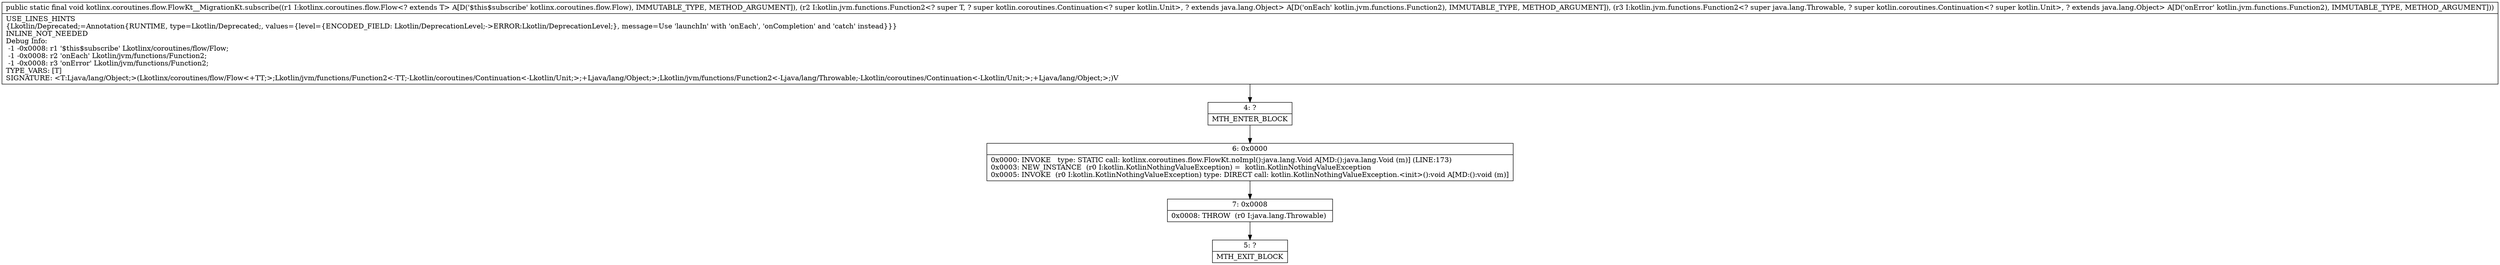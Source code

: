 digraph "CFG forkotlinx.coroutines.flow.FlowKt__MigrationKt.subscribe(Lkotlinx\/coroutines\/flow\/Flow;Lkotlin\/jvm\/functions\/Function2;Lkotlin\/jvm\/functions\/Function2;)V" {
Node_4 [shape=record,label="{4\:\ ?|MTH_ENTER_BLOCK\l}"];
Node_6 [shape=record,label="{6\:\ 0x0000|0x0000: INVOKE   type: STATIC call: kotlinx.coroutines.flow.FlowKt.noImpl():java.lang.Void A[MD:():java.lang.Void (m)] (LINE:173)\l0x0003: NEW_INSTANCE  (r0 I:kotlin.KotlinNothingValueException) =  kotlin.KotlinNothingValueException \l0x0005: INVOKE  (r0 I:kotlin.KotlinNothingValueException) type: DIRECT call: kotlin.KotlinNothingValueException.\<init\>():void A[MD:():void (m)]\l}"];
Node_7 [shape=record,label="{7\:\ 0x0008|0x0008: THROW  (r0 I:java.lang.Throwable) \l}"];
Node_5 [shape=record,label="{5\:\ ?|MTH_EXIT_BLOCK\l}"];
MethodNode[shape=record,label="{public static final void kotlinx.coroutines.flow.FlowKt__MigrationKt.subscribe((r1 I:kotlinx.coroutines.flow.Flow\<? extends T\> A[D('$this$subscribe' kotlinx.coroutines.flow.Flow), IMMUTABLE_TYPE, METHOD_ARGUMENT]), (r2 I:kotlin.jvm.functions.Function2\<? super T, ? super kotlin.coroutines.Continuation\<? super kotlin.Unit\>, ? extends java.lang.Object\> A[D('onEach' kotlin.jvm.functions.Function2), IMMUTABLE_TYPE, METHOD_ARGUMENT]), (r3 I:kotlin.jvm.functions.Function2\<? super java.lang.Throwable, ? super kotlin.coroutines.Continuation\<? super kotlin.Unit\>, ? extends java.lang.Object\> A[D('onError' kotlin.jvm.functions.Function2), IMMUTABLE_TYPE, METHOD_ARGUMENT]))  | USE_LINES_HINTS\l\{Lkotlin\/Deprecated;=Annotation\{RUNTIME, type=Lkotlin\/Deprecated;, values=\{level=\{ENCODED_FIELD: Lkotlin\/DeprecationLevel;\-\>ERROR:Lkotlin\/DeprecationLevel;\}, message=Use 'launchIn' with 'onEach', 'onCompletion' and 'catch' instead\}\}\}\lINLINE_NOT_NEEDED\lDebug Info:\l  \-1 \-0x0008: r1 '$this$subscribe' Lkotlinx\/coroutines\/flow\/Flow;\l  \-1 \-0x0008: r2 'onEach' Lkotlin\/jvm\/functions\/Function2;\l  \-1 \-0x0008: r3 'onError' Lkotlin\/jvm\/functions\/Function2;\lTYPE_VARS: [T]\lSIGNATURE: \<T:Ljava\/lang\/Object;\>(Lkotlinx\/coroutines\/flow\/Flow\<+TT;\>;Lkotlin\/jvm\/functions\/Function2\<\-TT;\-Lkotlin\/coroutines\/Continuation\<\-Lkotlin\/Unit;\>;+Ljava\/lang\/Object;\>;Lkotlin\/jvm\/functions\/Function2\<\-Ljava\/lang\/Throwable;\-Lkotlin\/coroutines\/Continuation\<\-Lkotlin\/Unit;\>;+Ljava\/lang\/Object;\>;)V\l}"];
MethodNode -> Node_4;Node_4 -> Node_6;
Node_6 -> Node_7;
Node_7 -> Node_5;
}

